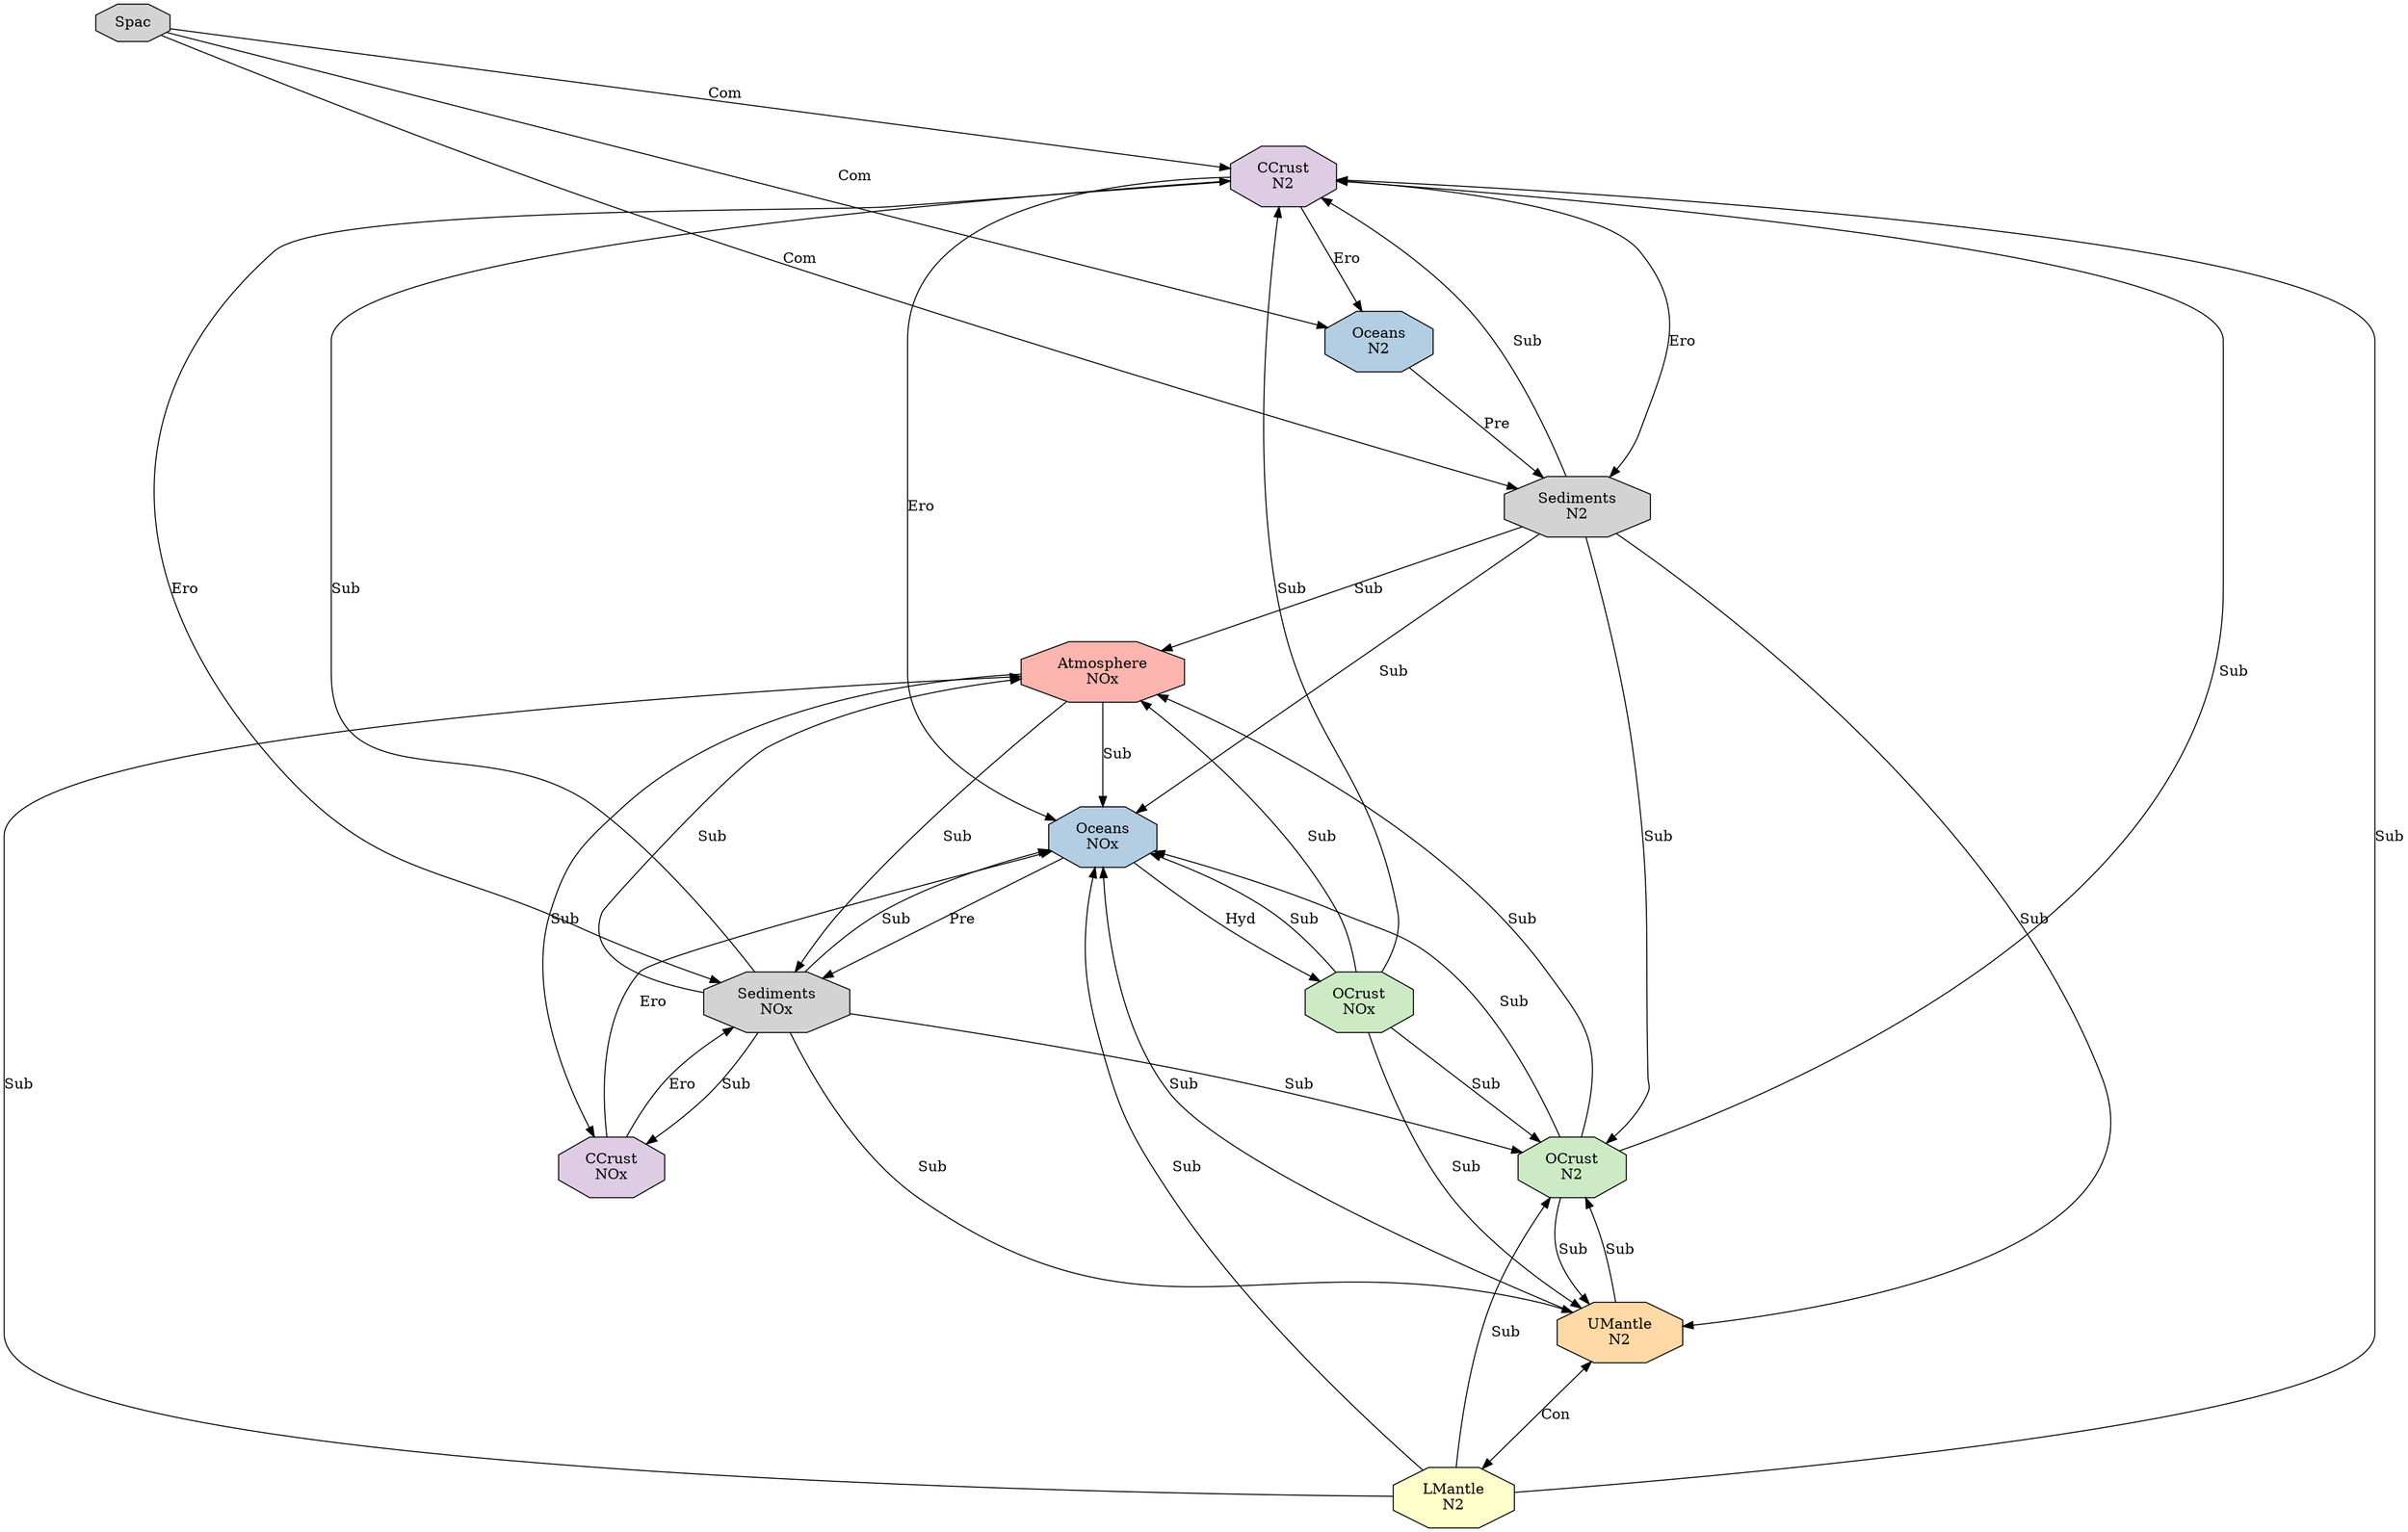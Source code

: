 digraph { ranksep=1.2 nodesep=1.0
	CCrust0 -> Oceans0[label=Ero]
	CCrust0 -> Sediments0[label=Ero]
	CCrust0 -> Oceans1[label=Ero]
	CCrust0 -> Sediments1[label=Ero]
	CCrust1 -> Oceans1[label=Ero]
	CCrust1 -> Sediments1[label=Ero]
	Oceans0 -> Sediments0[label=Pre]
	Oceans1 -> Sediments1[label=Pre]
	Space -> Oceans0[label=Com]
	Space -> Sediments0[label=Com]
	Space -> CCrust0[label=Com]
	UMantle0 -> LMantle0[label=Con, dir="both"]
	Oceans1 -> OCrust1[label=Hyd]
	OCrust0 -> UMantle0[label=Sub]
	OCrust1 -> UMantle0[label=Sub]
	OCrust0 -> CCrust0[label=Sub]
	OCrust1 -> CCrust0[label=Sub]
	OCrust0 -> Atmosphere1[label=Sub]
	OCrust1 -> Atmosphere1[label=Sub]
	OCrust0 -> Oceans1[label=Sub]
	OCrust1 -> Oceans1[label=Sub]
	OCrust1 -> OCrust0[label=Sub]
	Sediments0 -> CCrust0[label=Sub]
	Sediments1 -> CCrust0[label=Sub]
	Sediments1 -> CCrust1[label=Sub]
	Sediments0 -> OCrust0[label=Sub]
	Sediments1 -> OCrust0[label=Sub]
	Sediments0 -> UMantle0[label=Sub]
	Sediments1 -> UMantle0[label=Sub]
	Sediments0 -> Atmosphere1[label=Sub]
	Sediments1 -> Atmosphere1[label=Sub]
	Sediments0 -> Oceans1[label=Sub]
	Sediments1 -> Oceans1[label=Sub]
	LMantle0 -> CCrust0[label=Sub]
	LMantle0 -> OCrust0[label=Sub]
	LMantle0 -> Atmosphere1[label=Sub]
	LMantle0 -> Oceans1[label=Sub]
	UMantle0 -> OCrust0[label=Sub]
	UMantle0 -> Oceans1[label=Sub]
	Atmosphere1 -> Oceans1[label=Sub]
	Atmosphere1 -> CCrust1[label=Sub]
	Atmosphere1 -> Sediments1[label=Sub]
CCrust0[shape="octagon", style="filled", label="CCrust\nN2", fillcolor="/pastel16/4"]
Oceans0[shape="octagon", style="filled", label="Oceans\nN2", fillcolor="/pastel16/2"]
Sediments0[shape="octagon", style="filled", label="Sediments\nN2", fillcolor=""]
Oceans1[shape="octagon", style="filled", label="Oceans\nNOx", fillcolor="/pastel16/2"]
Sediments1[shape="octagon", style="filled", label="Sediments\nNOx", fillcolor=""]
CCrust1[shape="octagon", style="filled", label="CCrust\nNOx", fillcolor="/pastel16/4"]
Space[shape="octagon", style="filled", label="Spac\n", fillcolor=""]
UMantle0[shape="octagon", style="filled", label="UMantle\nN2", fillcolor="/pastel16/5"]
LMantle0[shape="octagon", style="filled", label="LMantle\nN2", fillcolor="/pastel16/6"]
OCrust1[shape="octagon", style="filled", label="OCrust\nNOx", fillcolor="/pastel16/3"]
OCrust0[shape="octagon", style="filled", label="OCrust\nN2", fillcolor="/pastel16/3"]
Atmosphere1[shape="octagon", style="filled", label="Atmosphere\nNOx", fillcolor="/pastel16/1"]
}
